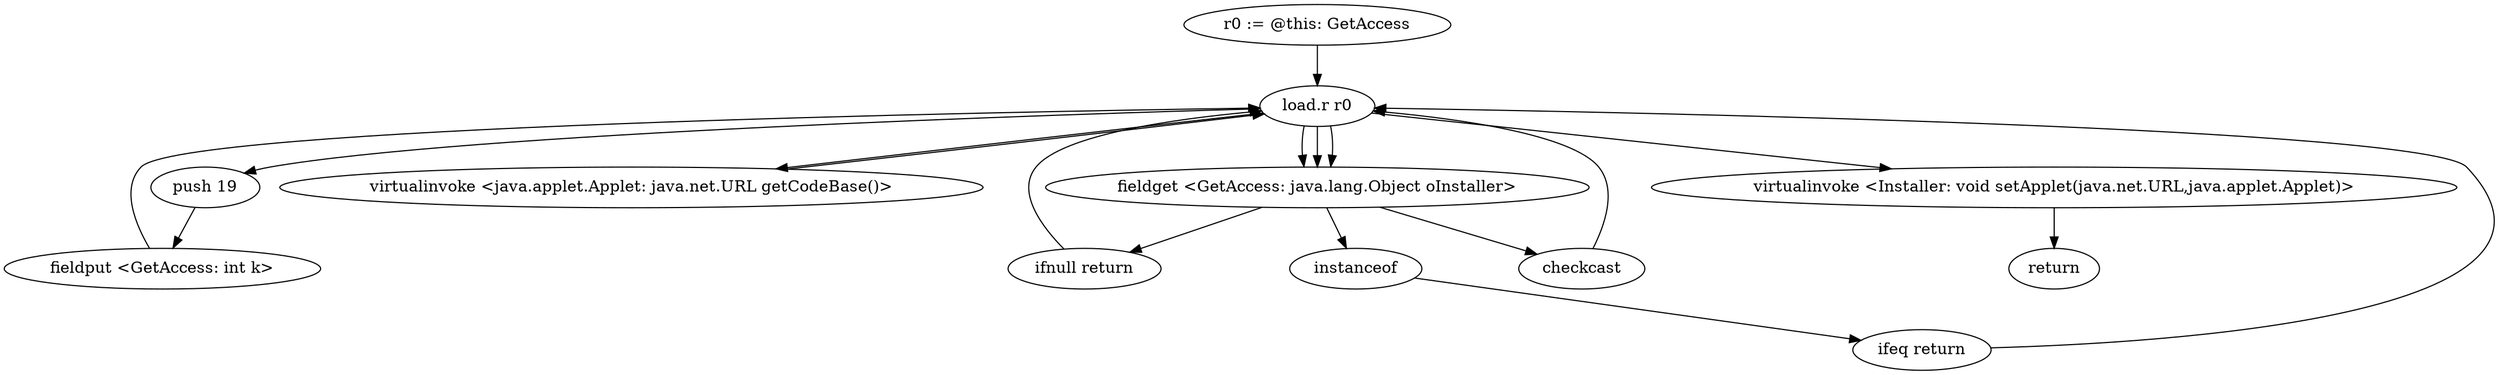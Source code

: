 digraph "" {
    "r0 := @this: GetAccess"
    "load.r r0"
    "r0 := @this: GetAccess"->"load.r r0";
    "push 19"
    "load.r r0"->"push 19";
    "fieldput <GetAccess: int k>"
    "push 19"->"fieldput <GetAccess: int k>";
    "fieldput <GetAccess: int k>"->"load.r r0";
    "fieldget <GetAccess: java.lang.Object oInstaller>"
    "load.r r0"->"fieldget <GetAccess: java.lang.Object oInstaller>";
    "ifnull return"
    "fieldget <GetAccess: java.lang.Object oInstaller>"->"ifnull return";
    "ifnull return"->"load.r r0";
    "load.r r0"->"fieldget <GetAccess: java.lang.Object oInstaller>";
    "instanceof"
    "fieldget <GetAccess: java.lang.Object oInstaller>"->"instanceof";
    "ifeq return"
    "instanceof"->"ifeq return";
    "ifeq return"->"load.r r0";
    "load.r r0"->"fieldget <GetAccess: java.lang.Object oInstaller>";
    "checkcast"
    "fieldget <GetAccess: java.lang.Object oInstaller>"->"checkcast";
    "checkcast"->"load.r r0";
    "virtualinvoke <java.applet.Applet: java.net.URL getCodeBase()>"
    "load.r r0"->"virtualinvoke <java.applet.Applet: java.net.URL getCodeBase()>";
    "virtualinvoke <java.applet.Applet: java.net.URL getCodeBase()>"->"load.r r0";
    "virtualinvoke <Installer: void setApplet(java.net.URL,java.applet.Applet)>"
    "load.r r0"->"virtualinvoke <Installer: void setApplet(java.net.URL,java.applet.Applet)>";
    "return"
    "virtualinvoke <Installer: void setApplet(java.net.URL,java.applet.Applet)>"->"return";
}
